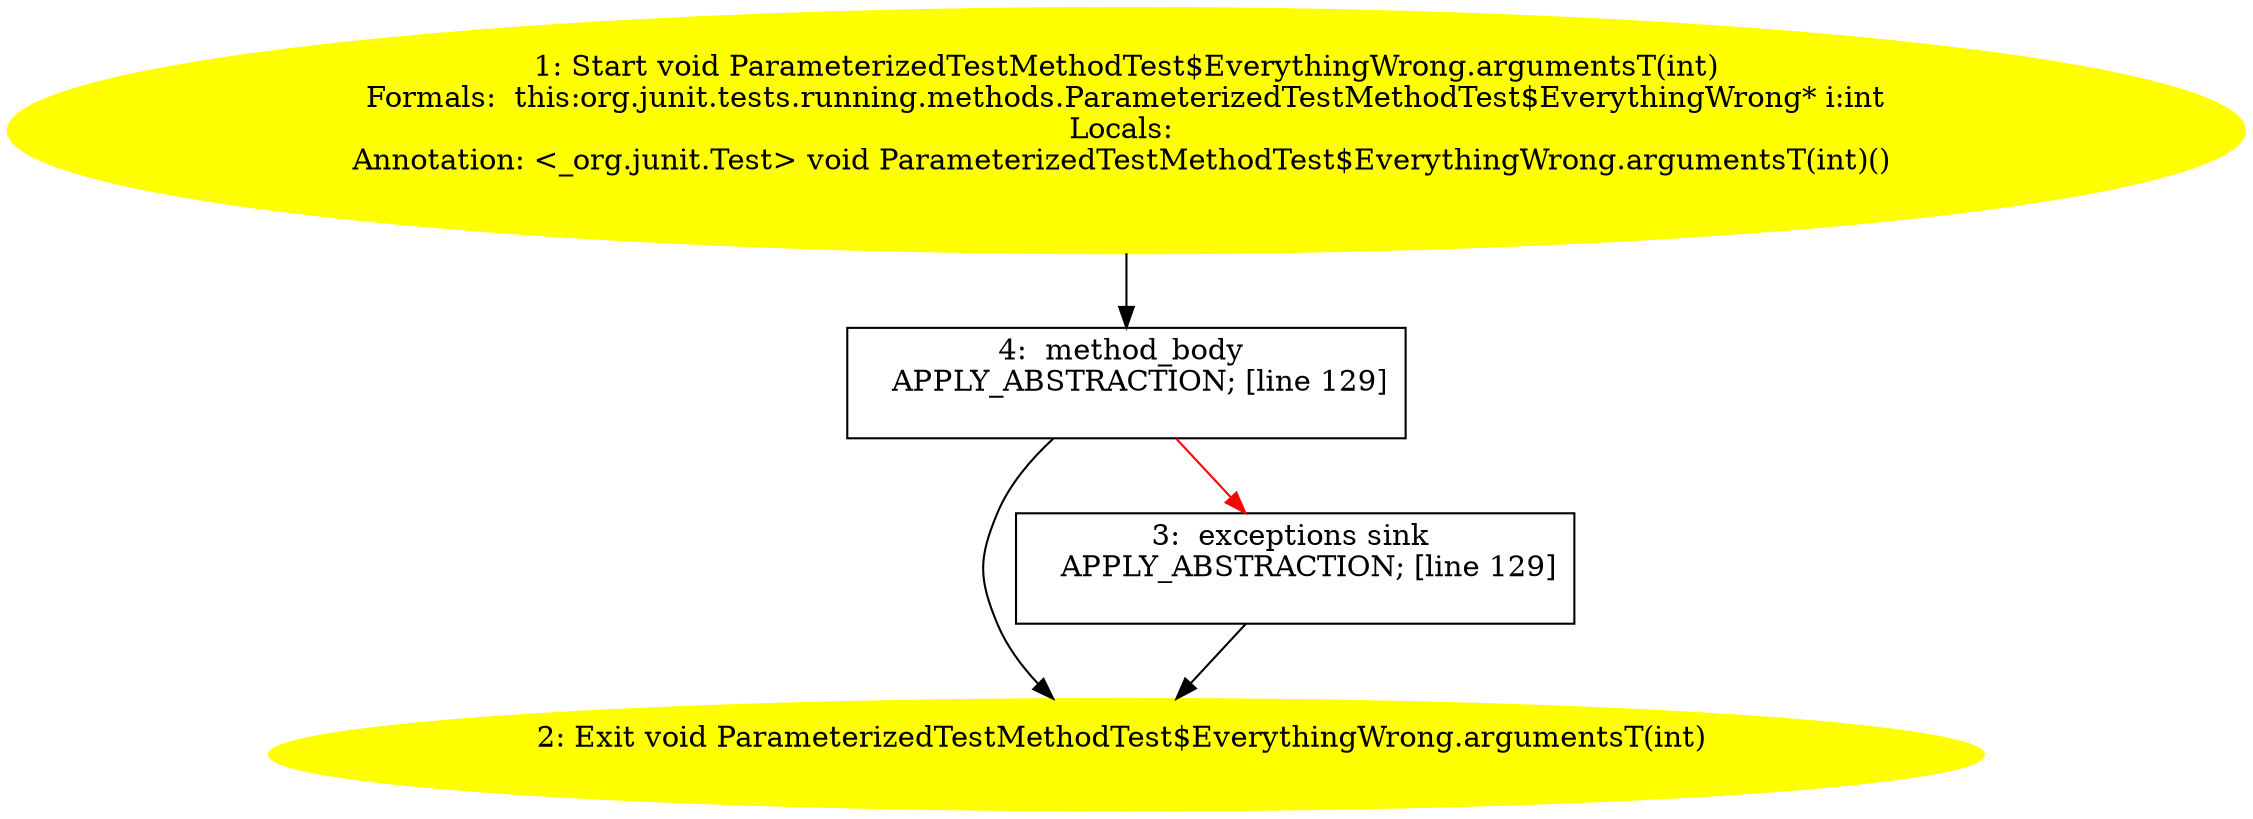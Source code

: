 /* @generated */
digraph cfg {
"org.junit.tests.running.methods.ParameterizedTestMethodTest$EverythingWrong.argumentsT(int):void.4d6e3dcdca04a50b3aae7d883adac7df_1" [label="1: Start void ParameterizedTestMethodTest$EverythingWrong.argumentsT(int)\nFormals:  this:org.junit.tests.running.methods.ParameterizedTestMethodTest$EverythingWrong* i:int\nLocals: \nAnnotation: <_org.junit.Test> void ParameterizedTestMethodTest$EverythingWrong.argumentsT(int)() \n  " color=yellow style=filled]
	

	 "org.junit.tests.running.methods.ParameterizedTestMethodTest$EverythingWrong.argumentsT(int):void.4d6e3dcdca04a50b3aae7d883adac7df_1" -> "org.junit.tests.running.methods.ParameterizedTestMethodTest$EverythingWrong.argumentsT(int):void.4d6e3dcdca04a50b3aae7d883adac7df_4" ;
"org.junit.tests.running.methods.ParameterizedTestMethodTest$EverythingWrong.argumentsT(int):void.4d6e3dcdca04a50b3aae7d883adac7df_2" [label="2: Exit void ParameterizedTestMethodTest$EverythingWrong.argumentsT(int) \n  " color=yellow style=filled]
	

"org.junit.tests.running.methods.ParameterizedTestMethodTest$EverythingWrong.argumentsT(int):void.4d6e3dcdca04a50b3aae7d883adac7df_3" [label="3:  exceptions sink \n   APPLY_ABSTRACTION; [line 129]\n " shape="box"]
	

	 "org.junit.tests.running.methods.ParameterizedTestMethodTest$EverythingWrong.argumentsT(int):void.4d6e3dcdca04a50b3aae7d883adac7df_3" -> "org.junit.tests.running.methods.ParameterizedTestMethodTest$EverythingWrong.argumentsT(int):void.4d6e3dcdca04a50b3aae7d883adac7df_2" ;
"org.junit.tests.running.methods.ParameterizedTestMethodTest$EverythingWrong.argumentsT(int):void.4d6e3dcdca04a50b3aae7d883adac7df_4" [label="4:  method_body \n   APPLY_ABSTRACTION; [line 129]\n " shape="box"]
	

	 "org.junit.tests.running.methods.ParameterizedTestMethodTest$EverythingWrong.argumentsT(int):void.4d6e3dcdca04a50b3aae7d883adac7df_4" -> "org.junit.tests.running.methods.ParameterizedTestMethodTest$EverythingWrong.argumentsT(int):void.4d6e3dcdca04a50b3aae7d883adac7df_2" ;
	 "org.junit.tests.running.methods.ParameterizedTestMethodTest$EverythingWrong.argumentsT(int):void.4d6e3dcdca04a50b3aae7d883adac7df_4" -> "org.junit.tests.running.methods.ParameterizedTestMethodTest$EverythingWrong.argumentsT(int):void.4d6e3dcdca04a50b3aae7d883adac7df_3" [color="red" ];
}
